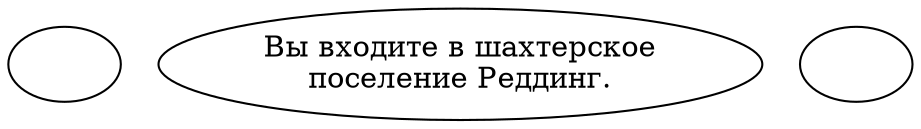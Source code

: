 digraph reddown {
  "start" [style=filled       fillcolor="#FFFFFF"       color="#000000"]
  "start" [label=""]
  "map_enter_p_proc" [style=filled       fillcolor="#FFFFFF"       color="#000000"]
  "map_enter_p_proc" [label="Вы входите в шахтерское\nпоселение Реддинг."]
  "map_update_p_proc" [style=filled       fillcolor="#FFFFFF"       color="#000000"]
  "map_update_p_proc" [label=""]
}